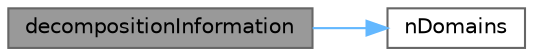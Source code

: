 digraph "decompositionInformation"
{
 // LATEX_PDF_SIZE
  bgcolor="transparent";
  edge [fontname=Helvetica,fontsize=10,labelfontname=Helvetica,labelfontsize=10];
  node [fontname=Helvetica,fontsize=10,shape=box,height=0.2,width=0.4];
  rankdir="LR";
  Node1 [id="Node000001",label="decompositionInformation",height=0.2,width=0.4,color="gray40", fillcolor="grey60", style="filled", fontcolor="black",tooltip=" "];
  Node1 -> Node2 [id="edge1_Node000001_Node000002",color="steelblue1",style="solid",tooltip=" "];
  Node2 [id="Node000002",label="nDomains",height=0.2,width=0.4,color="grey40", fillcolor="white", style="filled",URL="$classFoam_1_1decompositionInformation.html#af3d53335d8bc48c057234ac48289f7b1",tooltip=" "];
}
